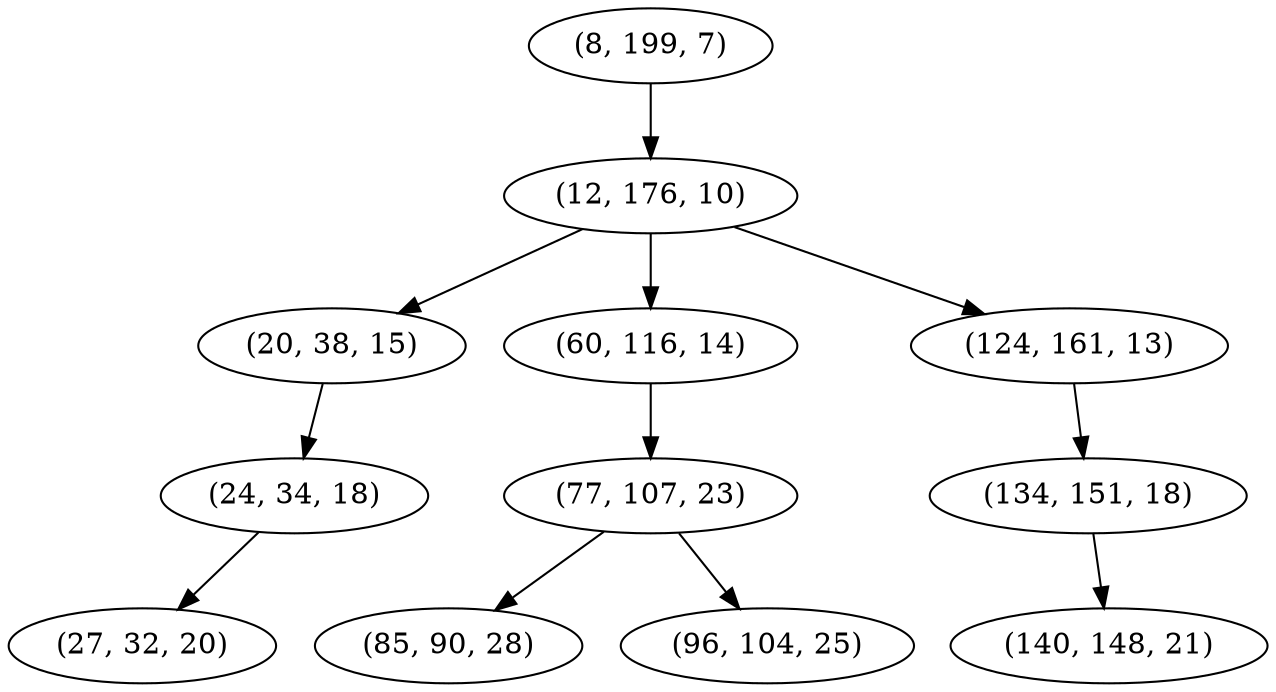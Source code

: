 digraph tree {
    "(8, 199, 7)";
    "(12, 176, 10)";
    "(20, 38, 15)";
    "(24, 34, 18)";
    "(27, 32, 20)";
    "(60, 116, 14)";
    "(77, 107, 23)";
    "(85, 90, 28)";
    "(96, 104, 25)";
    "(124, 161, 13)";
    "(134, 151, 18)";
    "(140, 148, 21)";
    "(8, 199, 7)" -> "(12, 176, 10)";
    "(12, 176, 10)" -> "(20, 38, 15)";
    "(12, 176, 10)" -> "(60, 116, 14)";
    "(12, 176, 10)" -> "(124, 161, 13)";
    "(20, 38, 15)" -> "(24, 34, 18)";
    "(24, 34, 18)" -> "(27, 32, 20)";
    "(60, 116, 14)" -> "(77, 107, 23)";
    "(77, 107, 23)" -> "(85, 90, 28)";
    "(77, 107, 23)" -> "(96, 104, 25)";
    "(124, 161, 13)" -> "(134, 151, 18)";
    "(134, 151, 18)" -> "(140, 148, 21)";
}
